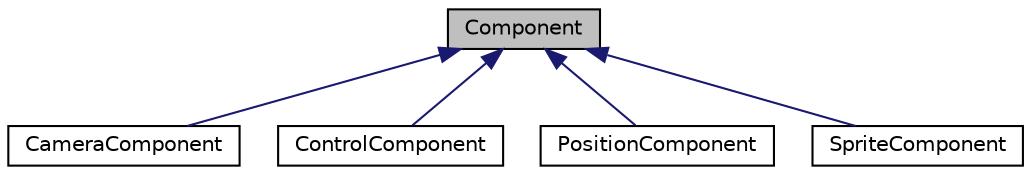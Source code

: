 digraph "Component"
{
  edge [fontname="Helvetica",fontsize="10",labelfontname="Helvetica",labelfontsize="10"];
  node [fontname="Helvetica",fontsize="10",shape=record];
  Node1 [label="Component",height=0.2,width=0.4,color="black", fillcolor="grey75", style="filled" fontcolor="black"];
  Node1 -> Node2 [dir="back",color="midnightblue",fontsize="10",style="solid"];
  Node2 [label="CameraComponent",height=0.2,width=0.4,color="black", fillcolor="white", style="filled",URL="$classCameraComponent.html"];
  Node1 -> Node3 [dir="back",color="midnightblue",fontsize="10",style="solid"];
  Node3 [label="ControlComponent",height=0.2,width=0.4,color="black", fillcolor="white", style="filled",URL="$classControlComponent.html"];
  Node1 -> Node4 [dir="back",color="midnightblue",fontsize="10",style="solid"];
  Node4 [label="PositionComponent",height=0.2,width=0.4,color="black", fillcolor="white", style="filled",URL="$classPositionComponent.html"];
  Node1 -> Node5 [dir="back",color="midnightblue",fontsize="10",style="solid"];
  Node5 [label="SpriteComponent",height=0.2,width=0.4,color="black", fillcolor="white", style="filled",URL="$classSpriteComponent.html"];
}
